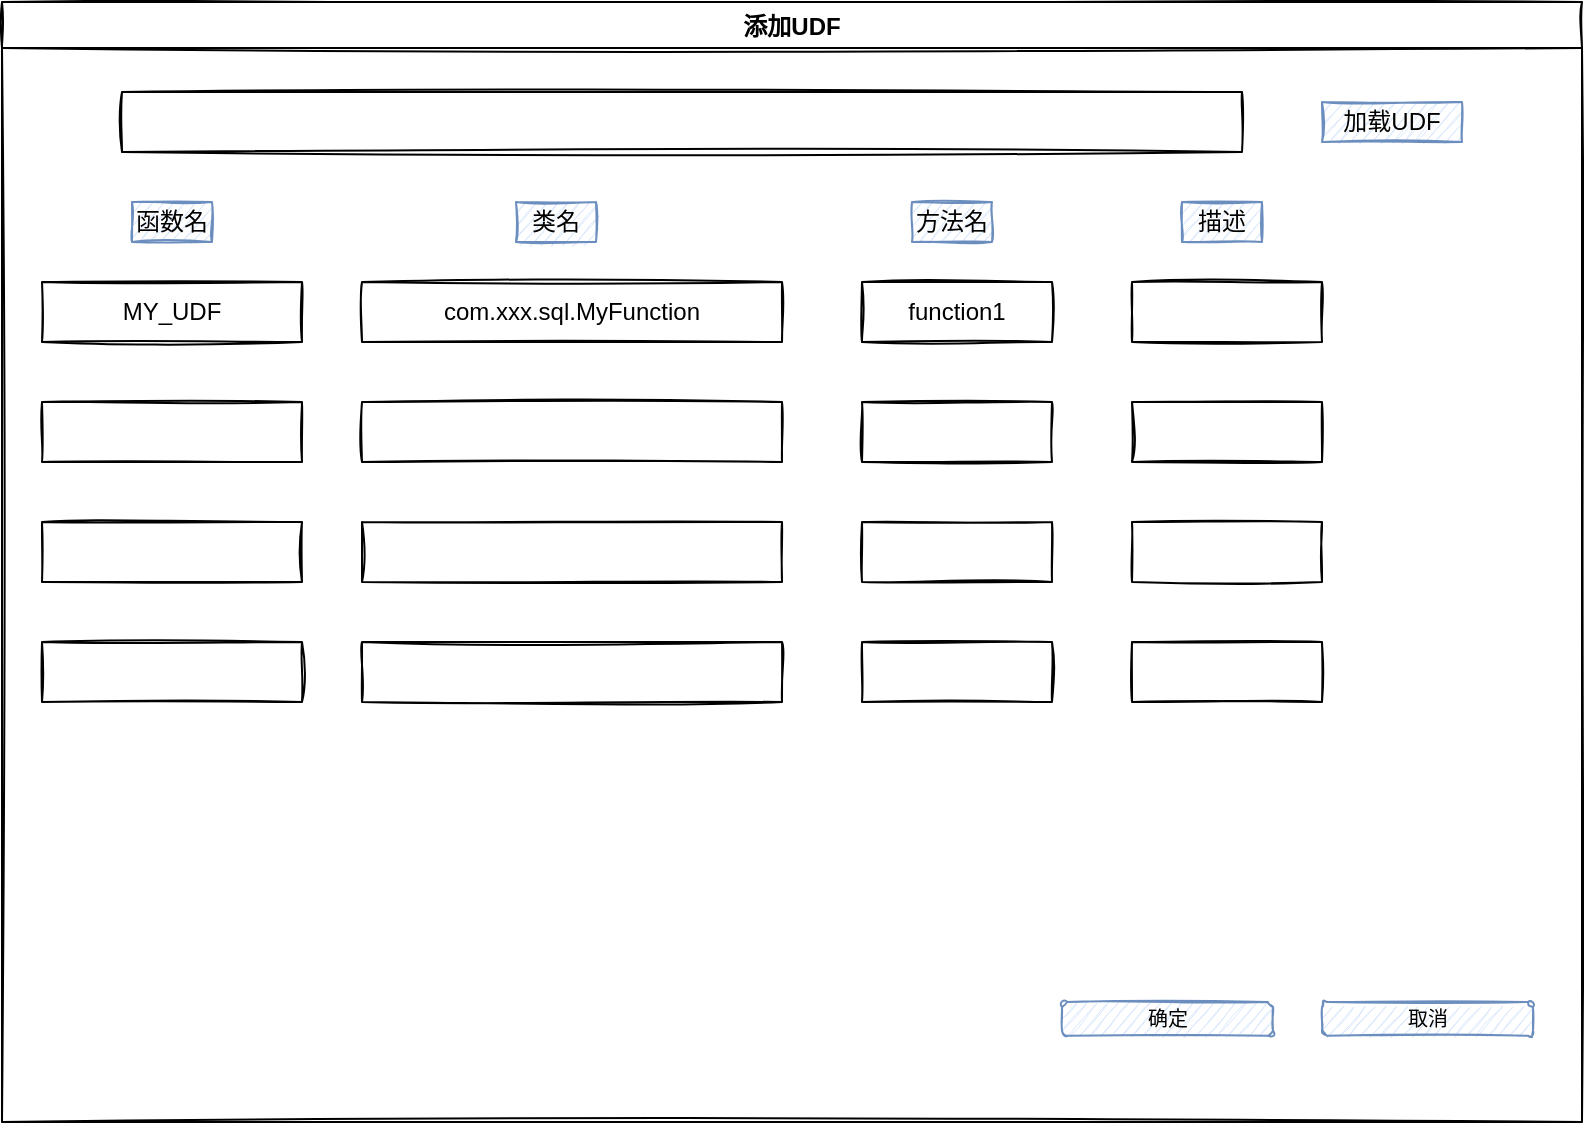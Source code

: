 <mxfile version="15.8.6" type="github" pages="2">
  <diagram id="4iuk9C3c1TCA9W_Shy5l" name="第 1 页">
    <mxGraphModel dx="2249" dy="762" grid="1" gridSize="10" guides="1" tooltips="1" connect="1" arrows="1" fold="1" page="1" pageScale="1" pageWidth="827" pageHeight="1169" math="0" shadow="0">
      <root>
        <mxCell id="0" />
        <mxCell id="1" parent="0" />
        <mxCell id="2UPqbbec-4hA788skLOh-12" value="添加UDF" style="swimlane;sketch=1;" parent="1" vertex="1">
          <mxGeometry x="-510" y="80" width="790" height="560" as="geometry" />
        </mxCell>
        <mxCell id="2UPqbbec-4hA788skLOh-27" value="com.xxx.sql.MyFunction" style="rounded=0;whiteSpace=wrap;html=1;sketch=1;" parent="2UPqbbec-4hA788skLOh-12" vertex="1">
          <mxGeometry x="180" y="140" width="210" height="30" as="geometry" />
        </mxCell>
        <mxCell id="2UPqbbec-4hA788skLOh-28" value="函数名" style="text;html=1;strokeColor=#6c8ebf;fillColor=#dae8fc;align=center;verticalAlign=middle;whiteSpace=wrap;rounded=0;sketch=1;" parent="2UPqbbec-4hA788skLOh-12" vertex="1">
          <mxGeometry x="65" y="100" width="40" height="20" as="geometry" />
        </mxCell>
        <mxCell id="2UPqbbec-4hA788skLOh-29" value="类名" style="text;html=1;strokeColor=#6c8ebf;fillColor=#dae8fc;align=center;verticalAlign=middle;whiteSpace=wrap;rounded=0;sketch=1;" parent="2UPqbbec-4hA788skLOh-12" vertex="1">
          <mxGeometry x="257" y="100" width="40" height="20" as="geometry" />
        </mxCell>
        <mxCell id="2UPqbbec-4hA788skLOh-30" value="MY_UDF" style="rounded=0;whiteSpace=wrap;html=1;sketch=1;" parent="2UPqbbec-4hA788skLOh-12" vertex="1">
          <mxGeometry x="20" y="140" width="130" height="30" as="geometry" />
        </mxCell>
        <mxCell id="2UPqbbec-4hA788skLOh-32" value="描述" style="text;html=1;strokeColor=#6c8ebf;fillColor=#dae8fc;align=center;verticalAlign=middle;whiteSpace=wrap;rounded=0;sketch=1;" parent="2UPqbbec-4hA788skLOh-12" vertex="1">
          <mxGeometry x="590" y="100" width="40" height="20" as="geometry" />
        </mxCell>
        <mxCell id="2UPqbbec-4hA788skLOh-41" value="加载UDF" style="text;html=1;strokeColor=#6c8ebf;fillColor=#dae8fc;align=center;verticalAlign=middle;whiteSpace=wrap;rounded=0;sketch=1;" parent="2UPqbbec-4hA788skLOh-12" vertex="1">
          <mxGeometry x="660" y="50" width="70" height="20" as="geometry" />
        </mxCell>
        <mxCell id="2UPqbbec-4hA788skLOh-40" value="" style="rounded=0;whiteSpace=wrap;html=1;sketch=1;" parent="2UPqbbec-4hA788skLOh-12" vertex="1">
          <mxGeometry x="60" y="45" width="560" height="30" as="geometry" />
        </mxCell>
        <mxCell id="2UPqbbec-4hA788skLOh-43" value="" style="rounded=0;whiteSpace=wrap;html=1;sketch=1;" parent="2UPqbbec-4hA788skLOh-12" vertex="1">
          <mxGeometry x="180" y="200" width="210" height="30" as="geometry" />
        </mxCell>
        <mxCell id="2UPqbbec-4hA788skLOh-44" value="" style="rounded=0;whiteSpace=wrap;html=1;sketch=1;" parent="2UPqbbec-4hA788skLOh-12" vertex="1">
          <mxGeometry x="20" y="200" width="130" height="30" as="geometry" />
        </mxCell>
        <mxCell id="2UPqbbec-4hA788skLOh-57" value="" style="shape=image;html=1;verticalAlign=top;verticalLabelPosition=bottom;labelBackgroundColor=#ffffff;imageAspect=0;aspect=fixed;image=https://cdn3.iconfinder.com/data/icons/flat-actions-icons-9/792/Tick_Mark_Dark-128.png;sketch=1;" parent="2UPqbbec-4hA788skLOh-12" vertex="1">
          <mxGeometry x="720" y="136" width="38" height="38" as="geometry" />
        </mxCell>
        <mxCell id="2UPqbbec-4hA788skLOh-58" value="" style="shape=image;html=1;verticalAlign=top;verticalLabelPosition=bottom;labelBackgroundColor=#ffffff;imageAspect=0;aspect=fixed;image=https://cdn3.iconfinder.com/data/icons/flat-actions-icons-9/792/Tick_Mark_Dark-128.png;sketch=1;" parent="2UPqbbec-4hA788skLOh-12" vertex="1">
          <mxGeometry x="720" y="200" width="38" height="38" as="geometry" />
        </mxCell>
        <mxCell id="2UPqbbec-4hA788skLOh-59" value="" style="shape=image;html=1;verticalAlign=top;verticalLabelPosition=bottom;labelBackgroundColor=#ffffff;imageAspect=0;aspect=fixed;image=https://cdn3.iconfinder.com/data/icons/flat-actions-icons-9/792/Tick_Mark_Dark-128.png;sketch=1;" parent="2UPqbbec-4hA788skLOh-12" vertex="1">
          <mxGeometry x="720" y="261" width="38" height="38" as="geometry" />
        </mxCell>
        <mxCell id="2UPqbbec-4hA788skLOh-61" value="" style="shape=image;html=1;verticalAlign=top;verticalLabelPosition=bottom;labelBackgroundColor=#ffffff;imageAspect=0;aspect=fixed;image=https://cdn4.iconfinder.com/data/icons/icocentre-free-icons/114/f-cross_256-128.png;sketch=1;" parent="2UPqbbec-4hA788skLOh-12" vertex="1">
          <mxGeometry x="725" y="328.5" width="28" height="28" as="geometry" />
        </mxCell>
        <mxCell id="2UPqbbec-4hA788skLOh-64" value="确定" style="rounded=1;html=1;shadow=0;dashed=0;whiteSpace=wrap;fontSize=10;fillColor=#dae8fc;align=center;strokeColor=#6c8ebf;sketch=1;" parent="2UPqbbec-4hA788skLOh-12" vertex="1">
          <mxGeometry x="530" y="500" width="105.5" height="16.88" as="geometry" />
        </mxCell>
        <mxCell id="2UPqbbec-4hA788skLOh-68" value="" style="shape=image;html=1;verticalAlign=top;verticalLabelPosition=bottom;labelBackgroundColor=#ffffff;imageAspect=0;aspect=fixed;image=https://cdn4.iconfinder.com/data/icons/ionicons/512/icon-ios7-minus-outline-128.png;sketch=1;" parent="2UPqbbec-4hA788skLOh-12" vertex="1">
          <mxGeometry x="691" y="140" width="29" height="29" as="geometry" />
        </mxCell>
        <mxCell id="2UPqbbec-4hA788skLOh-69" value="" style="shape=image;html=1;verticalAlign=top;verticalLabelPosition=bottom;labelBackgroundColor=#ffffff;imageAspect=0;aspect=fixed;image=https://cdn4.iconfinder.com/data/icons/ionicons/512/icon-ios7-minus-outline-128.png;sketch=1;" parent="2UPqbbec-4hA788skLOh-12" vertex="1">
          <mxGeometry x="691" y="204.5" width="29" height="29" as="geometry" />
        </mxCell>
        <mxCell id="2UPqbbec-4hA788skLOh-70" value="" style="shape=image;html=1;verticalAlign=top;verticalLabelPosition=bottom;labelBackgroundColor=#ffffff;imageAspect=0;aspect=fixed;image=https://cdn4.iconfinder.com/data/icons/ionicons/512/icon-ios7-minus-outline-128.png;sketch=1;" parent="2UPqbbec-4hA788skLOh-12" vertex="1">
          <mxGeometry x="691" y="265.5" width="29" height="29" as="geometry" />
        </mxCell>
        <mxCell id="2UPqbbec-4hA788skLOh-71" value="" style="shape=image;html=1;verticalAlign=top;verticalLabelPosition=bottom;labelBackgroundColor=#ffffff;imageAspect=0;aspect=fixed;image=https://cdn4.iconfinder.com/data/icons/ionicons/512/icon-ios7-minus-outline-128.png;sketch=1;" parent="2UPqbbec-4hA788skLOh-12" vertex="1">
          <mxGeometry x="690" y="328.5" width="29" height="29" as="geometry" />
        </mxCell>
        <mxCell id="eT6F7r95OTAMLALFbOT9-1" value="" style="rounded=0;whiteSpace=wrap;html=1;sketch=1;" parent="2UPqbbec-4hA788skLOh-12" vertex="1">
          <mxGeometry x="565" y="140" width="95" height="30" as="geometry" />
        </mxCell>
        <mxCell id="eT6F7r95OTAMLALFbOT9-3" value="" style="rounded=0;whiteSpace=wrap;html=1;sketch=1;" parent="2UPqbbec-4hA788skLOh-12" vertex="1">
          <mxGeometry x="565" y="200" width="95" height="30" as="geometry" />
        </mxCell>
        <mxCell id="eT6F7r95OTAMLALFbOT9-5" value="" style="rounded=0;whiteSpace=wrap;html=1;sketch=1;" parent="2UPqbbec-4hA788skLOh-12" vertex="1">
          <mxGeometry x="565" y="320" width="95" height="30" as="geometry" />
        </mxCell>
        <mxCell id="eT6F7r95OTAMLALFbOT9-4" value="" style="rounded=0;whiteSpace=wrap;html=1;sketch=1;" parent="2UPqbbec-4hA788skLOh-12" vertex="1">
          <mxGeometry x="565" y="260" width="95" height="30" as="geometry" />
        </mxCell>
        <mxCell id="NZh_w0DTGFoxd7zRySIz-1" value="方法名" style="text;html=1;strokeColor=#6c8ebf;fillColor=#dae8fc;align=center;verticalAlign=middle;whiteSpace=wrap;rounded=0;sketch=1;" vertex="1" parent="2UPqbbec-4hA788skLOh-12">
          <mxGeometry x="455" y="100" width="40" height="20" as="geometry" />
        </mxCell>
        <mxCell id="NZh_w0DTGFoxd7zRySIz-2" value="function1" style="rounded=0;whiteSpace=wrap;html=1;sketch=1;" vertex="1" parent="2UPqbbec-4hA788skLOh-12">
          <mxGeometry x="430" y="140" width="95" height="30" as="geometry" />
        </mxCell>
        <mxCell id="NZh_w0DTGFoxd7zRySIz-3" value="" style="rounded=0;whiteSpace=wrap;html=1;sketch=1;" vertex="1" parent="2UPqbbec-4hA788skLOh-12">
          <mxGeometry x="430" y="200" width="95" height="30" as="geometry" />
        </mxCell>
        <mxCell id="NZh_w0DTGFoxd7zRySIz-4" value="" style="rounded=0;whiteSpace=wrap;html=1;sketch=1;" vertex="1" parent="2UPqbbec-4hA788skLOh-12">
          <mxGeometry x="430" y="320" width="95" height="30" as="geometry" />
        </mxCell>
        <mxCell id="NZh_w0DTGFoxd7zRySIz-5" value="" style="rounded=0;whiteSpace=wrap;html=1;sketch=1;" vertex="1" parent="2UPqbbec-4hA788skLOh-12">
          <mxGeometry x="430" y="260" width="95" height="30" as="geometry" />
        </mxCell>
        <mxCell id="2UPqbbec-4hA788skLOh-46" value="" style="rounded=0;whiteSpace=wrap;html=1;sketch=1;" parent="1" vertex="1">
          <mxGeometry x="-330" y="340" width="210" height="30" as="geometry" />
        </mxCell>
        <mxCell id="2UPqbbec-4hA788skLOh-47" value="" style="rounded=0;whiteSpace=wrap;html=1;sketch=1;" parent="1" vertex="1">
          <mxGeometry x="-490" y="340" width="130" height="30" as="geometry" />
        </mxCell>
        <mxCell id="2UPqbbec-4hA788skLOh-49" value="" style="rounded=0;whiteSpace=wrap;html=1;sketch=1;" parent="1" vertex="1">
          <mxGeometry x="-330" y="400" width="210" height="30" as="geometry" />
        </mxCell>
        <mxCell id="2UPqbbec-4hA788skLOh-50" value="" style="rounded=0;whiteSpace=wrap;html=1;sketch=1;" parent="1" vertex="1">
          <mxGeometry x="-490" y="400" width="130" height="30" as="geometry" />
        </mxCell>
        <mxCell id="2UPqbbec-4hA788skLOh-66" value="取消" style="rounded=1;html=1;shadow=0;dashed=0;whiteSpace=wrap;fontSize=10;fillColor=#dae8fc;align=center;strokeColor=#6c8ebf;sketch=1;" parent="1" vertex="1">
          <mxGeometry x="150" y="580" width="105.5" height="16.88" as="geometry" />
        </mxCell>
      </root>
    </mxGraphModel>
  </diagram>
  <diagram id="IbhHh8VE6QM9-RpfRE3v" name="第 2 页">
    <mxGraphModel dx="1422" dy="762" grid="1" gridSize="10" guides="1" tooltips="1" connect="1" arrows="1" fold="1" page="1" pageScale="1" pageWidth="827" pageHeight="1169" math="0" shadow="0">
      <root>
        <mxCell id="IIgY_rsshR4AEc-FguAB-0" />
        <mxCell id="IIgY_rsshR4AEc-FguAB-1" parent="IIgY_rsshR4AEc-FguAB-0" />
        <mxCell id="_fa85mMK6ymNcFbLeZfS-16" value="华为云" style="swimlane;labelBackgroundColor=none;comic=0;sketch=1;fontSize=15;fontColor=#000000;fillColor=none;" parent="IIgY_rsshR4AEc-FguAB-1" vertex="1">
          <mxGeometry x="50" y="50" width="880" height="710" as="geometry" />
        </mxCell>
        <mxCell id="_fa85mMK6ymNcFbLeZfS-17" value="可信智能计算服务" style="swimlane;fontStyle=0;childLayout=stackLayout;horizontal=1;startSize=26;fillColor=none;horizontalStack=0;resizeParent=1;resizeParentMax=0;resizeLast=0;collapsible=1;marginBottom=0;labelBackgroundColor=none;comic=0;sketch=1;fontSize=15;fontColor=#000000;" parent="_fa85mMK6ymNcFbLeZfS-16" vertex="1">
          <mxGeometry x="10" y="30" width="140" height="182" as="geometry" />
        </mxCell>
        <mxCell id="_fa85mMK6ymNcFbLeZfS-18" value="总览" style="text;strokeColor=none;fillColor=none;align=left;verticalAlign=top;spacingLeft=4;spacingRight=4;overflow=hidden;rotatable=0;points=[[0,0.5],[1,0.5]];portConstraint=eastwest;labelBackgroundColor=none;comic=0;sketch=1;fontSize=15;fontColor=#000000;" parent="_fa85mMK6ymNcFbLeZfS-17" vertex="1">
          <mxGeometry y="26" width="140" height="26" as="geometry" />
        </mxCell>
        <mxCell id="_fa85mMK6ymNcFbLeZfS-19" value="联盟管理" style="text;strokeColor=none;fillColor=none;align=left;verticalAlign=top;spacingLeft=4;spacingRight=4;overflow=hidden;rotatable=0;points=[[0,0.5],[1,0.5]];portConstraint=eastwest;labelBackgroundColor=#E6E6E6;comic=0;sketch=1;fontSize=15;fontColor=#0000FF;fontStyle=1" parent="_fa85mMK6ymNcFbLeZfS-17" vertex="1">
          <mxGeometry y="52" width="140" height="26" as="geometry" />
        </mxCell>
        <mxCell id="_fa85mMK6ymNcFbLeZfS-20" value="联盟作业" style="text;strokeColor=none;fillColor=none;align=left;verticalAlign=top;spacingLeft=4;spacingRight=4;overflow=hidden;rotatable=0;points=[[0,0.5],[1,0.5]];portConstraint=eastwest;labelBackgroundColor=none;comic=0;sketch=1;fontSize=15;fontColor=#000000;" parent="_fa85mMK6ymNcFbLeZfS-17" vertex="1">
          <mxGeometry y="78" width="140" height="26" as="geometry" />
        </mxCell>
        <mxCell id="_fa85mMK6ymNcFbLeZfS-21" value="通知管理" style="text;strokeColor=none;fillColor=none;align=left;verticalAlign=top;spacingLeft=4;spacingRight=4;overflow=hidden;rotatable=0;points=[[0,0.5],[1,0.5]];portConstraint=eastwest;labelBackgroundColor=none;comic=0;sketch=1;fontSize=15;fontColor=#000000;" parent="_fa85mMK6ymNcFbLeZfS-17" vertex="1">
          <mxGeometry y="104" width="140" height="26" as="geometry" />
        </mxCell>
        <mxCell id="_fa85mMK6ymNcFbLeZfS-22" value="计算节点管理" style="text;strokeColor=none;fillColor=none;align=left;verticalAlign=top;spacingLeft=4;spacingRight=4;overflow=hidden;rotatable=0;points=[[0,0.5],[1,0.5]];portConstraint=eastwest;labelBackgroundColor=none;comic=0;sketch=1;fontSize=15;fontColor=#000000;" parent="_fa85mMK6ymNcFbLeZfS-17" vertex="1">
          <mxGeometry y="130" width="140" height="26" as="geometry" />
        </mxCell>
        <mxCell id="_fa85mMK6ymNcFbLeZfS-23" value="审计日志" style="text;strokeColor=none;fillColor=none;align=left;verticalAlign=top;spacingLeft=4;spacingRight=4;overflow=hidden;rotatable=0;points=[[0,0.5],[1,0.5]];portConstraint=eastwest;labelBackgroundColor=none;comic=0;sketch=1;fontSize=15;fontColor=#000000;" parent="_fa85mMK6ymNcFbLeZfS-17" vertex="1">
          <mxGeometry y="156" width="140" height="26" as="geometry" />
        </mxCell>
        <UserObject label="&lt;font color=&quot;#000000&quot;&gt;联盟详情&lt;/font&gt;" treeRoot="1" id="_fa85mMK6ymNcFbLeZfS-25">
          <mxCell style="whiteSpace=wrap;html=1;align=center;treeFolding=1;treeMoving=1;newEdgeStyle={&quot;edgeStyle&quot;:&quot;elbowEdgeStyle&quot;,&quot;startArrow&quot;:&quot;none&quot;,&quot;endArrow&quot;:&quot;none&quot;};labelBackgroundColor=#E6E6E6;comic=0;sketch=1;fontSize=15;fontColor=#0000FF;fillColor=none;" parent="_fa85mMK6ymNcFbLeZfS-16" vertex="1">
            <mxGeometry x="160" y="39" width="710" height="171" as="geometry" />
          </mxCell>
        </UserObject>
        <mxCell id="_fa85mMK6ymNcFbLeZfS-38" value="" style="strokeWidth=1;shadow=0;dashed=0;align=center;html=1;shape=mxgraph.mockup.containers.marginRect2;rectMarginTop=32;strokeColor=#666666;gradientColor=none;labelBackgroundColor=#E6E6E6;comic=0;sketch=1;fontSize=15;fontColor=#0000FF;" parent="_fa85mMK6ymNcFbLeZfS-16" vertex="1">
          <mxGeometry x="160" y="212" width="720" height="488" as="geometry" />
        </mxCell>
        <mxCell id="_fa85mMK6ymNcFbLeZfS-39" value="联盟预览" style="strokeColor=inherit;fillColor=inherit;gradientColor=inherit;strokeWidth=1;shadow=0;dashed=0;align=center;html=1;shape=mxgraph.mockup.containers.rrect;rSize=0;fontSize=17;fontColor=#666666;gradientColor=none;labelBackgroundColor=#E6E6E6;comic=0;sketch=1;" parent="_fa85mMK6ymNcFbLeZfS-38" vertex="1">
          <mxGeometry width="60" height="25" relative="1" as="geometry">
            <mxPoint x="10" as="offset" />
          </mxGeometry>
        </mxCell>
        <mxCell id="_fa85mMK6ymNcFbLeZfS-40" value="&lt;font color=&quot;#0000ff&quot;&gt;自定义函数&lt;/font&gt;" style="strokeWidth=1;shadow=0;dashed=0;align=center;html=1;shape=mxgraph.mockup.containers.rrect;rSize=0;fontSize=17;fontColor=#ffffff;strokeColor=#008cff;fillColor=#008cff;labelBackgroundColor=#E6E6E6;comic=0;sketch=1;" parent="_fa85mMK6ymNcFbLeZfS-38" vertex="1">
          <mxGeometry width="60" height="25" relative="1" as="geometry">
            <mxPoint x="320" as="offset" />
          </mxGeometry>
        </mxCell>
        <mxCell id="_fa85mMK6ymNcFbLeZfS-41" value="合作方管理" style="strokeColor=inherit;fillColor=inherit;gradientColor=inherit;strokeWidth=1;shadow=0;dashed=0;align=center;html=1;shape=mxgraph.mockup.containers.rrect;rSize=0;fontSize=17;fontColor=#666666;gradientColor=none;labelBackgroundColor=#E6E6E6;comic=0;sketch=1;" parent="_fa85mMK6ymNcFbLeZfS-38" vertex="1">
          <mxGeometry width="60" height="25" relative="1" as="geometry">
            <mxPoint x="104" as="offset" />
          </mxGeometry>
        </mxCell>
        <mxCell id="_fa85mMK6ymNcFbLeZfS-42" value="" style="strokeWidth=1;shadow=0;dashed=0;align=center;html=1;shape=mxgraph.mockup.containers.topButton;rSize=5;strokeColor=#008cff;fillColor=#008cff;gradientColor=none;resizeWidth=1;movable=0;deletable=1;labelBackgroundColor=#E6E6E6;comic=0;sketch=1;fontSize=15;fontColor=#0000FF;" parent="_fa85mMK6ymNcFbLeZfS-38" vertex="1">
          <mxGeometry width="710" height="7" relative="1" as="geometry">
            <mxPoint y="25" as="offset" />
          </mxGeometry>
        </mxCell>
        <mxCell id="_fa85mMK6ymNcFbLeZfS-43" value="合作方数据" style="strokeColor=inherit;fillColor=inherit;gradientColor=inherit;strokeWidth=1;shadow=0;dashed=0;align=center;html=1;shape=mxgraph.mockup.containers.rrect;rSize=0;fontSize=17;fontColor=#666666;gradientColor=none;labelBackgroundColor=#E6E6E6;comic=0;sketch=1;" parent="_fa85mMK6ymNcFbLeZfS-38" vertex="1">
          <mxGeometry width="60" height="25" relative="1" as="geometry">
            <mxPoint x="210" as="offset" />
          </mxGeometry>
        </mxCell>
        <mxCell id="_fa85mMK6ymNcFbLeZfS-44" value="可信计算环境" style="strokeColor=inherit;fillColor=inherit;gradientColor=inherit;strokeWidth=1;shadow=0;dashed=0;align=center;html=1;shape=mxgraph.mockup.containers.rrect;rSize=0;fontSize=17;fontColor=#666666;gradientColor=none;labelBackgroundColor=#E6E6E6;comic=0;sketch=1;" parent="_fa85mMK6ymNcFbLeZfS-38" vertex="1">
          <mxGeometry x="430" width="60" height="25.417" as="geometry" />
        </mxCell>
        <mxCell id="oAJzMptCtqDwiKWxb2wn-0" value="函数名" style="strokeWidth=1;shadow=0;dashed=0;align=center;html=1;shape=mxgraph.mockup.forms.uRect;fontSize=17;fontColor=#666666;align=left;spacingLeft=5;strokeColor=#666666;labelBackgroundColor=#E6E6E6;comic=0;sketch=1;fillColor=none;" parent="_fa85mMK6ymNcFbLeZfS-38" vertex="1">
          <mxGeometry x="40" y="96" width="70" height="30" as="geometry" />
        </mxCell>
        <mxCell id="oAJzMptCtqDwiKWxb2wn-2" value="包名" style="strokeWidth=1;shadow=0;dashed=0;align=center;html=1;shape=mxgraph.mockup.forms.uRect;fontSize=17;fontColor=#666666;align=left;spacingLeft=5;strokeColor=#666666;labelBackgroundColor=#E6E6E6;comic=0;sketch=1;fillColor=none;" parent="_fa85mMK6ymNcFbLeZfS-38" vertex="1">
          <mxGeometry x="150" y="96" width="50" height="30" as="geometry" />
        </mxCell>
        <mxCell id="oAJzMptCtqDwiKWxb2wn-6" value="合作方" style="strokeWidth=1;shadow=0;dashed=0;align=center;html=1;shape=mxgraph.mockup.forms.uRect;fontSize=17;fontColor=#666666;align=left;spacingLeft=5;strokeColor=#666666;labelBackgroundColor=#E6E6E6;comic=0;sketch=1;fillColor=none;" parent="_fa85mMK6ymNcFbLeZfS-38" vertex="1">
          <mxGeometry x="390" y="96" width="70" height="30" as="geometry" />
        </mxCell>
        <mxCell id="oAJzMptCtqDwiKWxb2wn-5" value="方法名" style="strokeWidth=1;shadow=0;dashed=0;align=center;html=1;shape=mxgraph.mockup.forms.uRect;fontSize=17;fontColor=#666666;align=left;spacingLeft=5;strokeColor=#666666;labelBackgroundColor=#E6E6E6;comic=0;sketch=1;fillColor=none;" parent="_fa85mMK6ymNcFbLeZfS-38" vertex="1">
          <mxGeometry x="310" y="96" width="70" height="30" as="geometry" />
        </mxCell>
        <mxCell id="oAJzMptCtqDwiKWxb2wn-4" value="添加时间" style="strokeWidth=1;shadow=0;dashed=0;align=center;html=1;shape=mxgraph.mockup.forms.uRect;fontSize=17;fontColor=#666666;align=left;spacingLeft=5;strokeColor=#666666;labelBackgroundColor=#E6E6E6;comic=0;sketch=1;fillColor=none;" parent="_fa85mMK6ymNcFbLeZfS-38" vertex="1">
          <mxGeometry x="470" y="96" width="80" height="30" as="geometry" />
        </mxCell>
        <mxCell id="oAJzMptCtqDwiKWxb2wn-3" value="类名" style="strokeWidth=1;shadow=0;dashed=0;align=center;html=1;shape=mxgraph.mockup.forms.uRect;fontSize=17;fontColor=#666666;align=left;spacingLeft=5;strokeColor=#666666;labelBackgroundColor=#E6E6E6;comic=0;sketch=1;fillColor=none;" parent="_fa85mMK6ymNcFbLeZfS-38" vertex="1">
          <mxGeometry x="240" y="96" width="46" height="30" as="geometry" />
        </mxCell>
        <mxCell id="oAJzMptCtqDwiKWxb2wn-7" value="描述" style="strokeWidth=1;shadow=0;dashed=0;align=center;html=1;shape=mxgraph.mockup.forms.uRect;fontSize=17;fontColor=#666666;align=left;spacingLeft=5;strokeColor=#666666;labelBackgroundColor=#E6E6E6;comic=0;sketch=1;fillColor=none;" parent="_fa85mMK6ymNcFbLeZfS-38" vertex="1">
          <mxGeometry x="565" y="96" width="50" height="30" as="geometry" />
        </mxCell>
        <mxCell id="oAJzMptCtqDwiKWxb2wn-8" value="操作" style="strokeWidth=1;shadow=0;dashed=0;align=center;html=1;shape=mxgraph.mockup.forms.uRect;fontSize=17;fontColor=#666666;align=left;spacingLeft=5;strokeColor=#666666;labelBackgroundColor=#E6E6E6;comic=0;sketch=1;fillColor=none;" parent="_fa85mMK6ymNcFbLeZfS-38" vertex="1">
          <mxGeometry x="625" y="96" width="50" height="30" as="geometry" />
        </mxCell>
        <mxCell id="oAJzMptCtqDwiKWxb2wn-122" value="" style="group" parent="_fa85mMK6ymNcFbLeZfS-38" vertex="1" connectable="0">
          <mxGeometry x="40" y="148" width="640" height="31" as="geometry" />
        </mxCell>
        <mxCell id="oAJzMptCtqDwiKWxb2wn-123" value="FUNC1" style="text;html=1;strokeColor=none;fillColor=none;align=center;verticalAlign=middle;whiteSpace=wrap;rounded=0;labelBackgroundColor=#E6E6E6;comic=0;sketch=1;fontSize=15;fontColor=#000000;" parent="oAJzMptCtqDwiKWxb2wn-122" vertex="1">
          <mxGeometry width="60" height="30" as="geometry" />
        </mxCell>
        <mxCell id="oAJzMptCtqDwiKWxb2wn-124" value="com.huawei.udf" style="text;html=1;strokeColor=none;fillColor=none;align=center;verticalAlign=middle;whiteSpace=wrap;rounded=0;labelBackgroundColor=#E6E6E6;comic=0;sketch=1;fontSize=15;fontColor=#000000;" parent="oAJzMptCtqDwiKWxb2wn-122" vertex="1">
          <mxGeometry x="100" width="60" height="30" as="geometry" />
        </mxCell>
        <mxCell id="oAJzMptCtqDwiKWxb2wn-125" value="UDFTest" style="text;html=1;strokeColor=none;fillColor=none;align=center;verticalAlign=middle;whiteSpace=wrap;rounded=0;labelBackgroundColor=#E6E6E6;comic=0;sketch=1;fontSize=15;fontColor=#000000;" parent="oAJzMptCtqDwiKWxb2wn-122" vertex="1">
          <mxGeometry x="193" width="60" height="30" as="geometry" />
        </mxCell>
        <mxCell id="oAJzMptCtqDwiKWxb2wn-126" value="evaluate" style="text;html=1;strokeColor=none;fillColor=none;align=center;verticalAlign=middle;whiteSpace=wrap;rounded=0;labelBackgroundColor=#E6E6E6;comic=0;sketch=1;fontSize=15;fontColor=#000000;" parent="oAJzMptCtqDwiKWxb2wn-122" vertex="1">
          <mxGeometry x="275" width="60" height="30" as="geometry" />
        </mxCell>
        <mxCell id="oAJzMptCtqDwiKWxb2wn-127" value="ei_tics" style="text;html=1;strokeColor=none;fillColor=none;align=center;verticalAlign=middle;whiteSpace=wrap;rounded=0;labelBackgroundColor=#E6E6E6;comic=0;sketch=1;fontSize=15;fontColor=#000000;" parent="oAJzMptCtqDwiKWxb2wn-122" vertex="1">
          <mxGeometry x="355" width="60" height="30" as="geometry" />
        </mxCell>
        <mxCell id="oAJzMptCtqDwiKWxb2wn-128" value="2021.11.27" style="text;html=1;strokeColor=none;fillColor=none;align=center;verticalAlign=middle;whiteSpace=wrap;rounded=0;labelBackgroundColor=#E6E6E6;comic=0;sketch=1;fontSize=15;fontColor=#000000;" parent="oAJzMptCtqDwiKWxb2wn-122" vertex="1">
          <mxGeometry x="440" width="60" height="30" as="geometry" />
        </mxCell>
        <mxCell id="oAJzMptCtqDwiKWxb2wn-129" value="" style="shape=image;html=1;verticalAlign=top;verticalLabelPosition=bottom;labelBackgroundColor=#ffffff;imageAspect=0;aspect=fixed;image=https://cdn4.iconfinder.com/data/icons/icocentre-free-icons/114/f-cross_256-128.png;sketch=1;comic=0;fontSize=15;fontColor=#000000;fillColor=none;" parent="oAJzMptCtqDwiKWxb2wn-122" vertex="1">
          <mxGeometry x="610" y="9" width="14" height="14" as="geometry" />
        </mxCell>
        <mxCell id="oAJzMptCtqDwiKWxb2wn-130" value="&lt;span style=&quot;color: rgba(0 , 0 , 0 , 0) ; font-family: monospace ; font-size: 0px ; background-color: rgb(248 , 249 , 250)&quot;&gt;%3CmxGraphModel%3E%3Croot%3E%3CmxCell%20id%3D%220%22%2F%3E%3CmxCell%20id%3D%221%22%20parent%3D%220%22%2F%3E%3CmxCell%20id%3D%222%22%20value%3D%22ei_tics%22%20style%3D%22text%3Bhtml%3D1%3BstrokeColor%3Dnone%3BfillColor%3Dnone%3Balign%3Dcenter%3BverticalAlign%3Dmiddle%3BwhiteSpace%3Dwrap%3Brounded%3D0%3BlabelBackgroundColor%3D%23E6E6E6%3Bcomic%3D0%3Bsketch%3D1%3BfontSize%3D15%3BfontColor%3D%23000000%3B%22%20vertex%3D%221%22%20parent%3D%221%22%3E%3CmxGeometry%20x%3D%22605%22%20y%3D%22370%22%20width%3D%2260%22%20height%3D%2230%22%20as%3D%22geometry%22%2F%3E%3C%2FmxCell%3E%3C%2Froot%3E%3C%2FmxGraphModel%3E&lt;/span&gt;&lt;span style=&quot;color: rgba(0 , 0 , 0 , 0) ; font-family: monospace ; font-size: 0px ; background-color: rgb(248 , 249 , 250)&quot;&gt;%3CmxGraphModel%3E%3Croot%3E%3CmxCell%20id%3D%220%22%2F%3E%3CmxCell%20id%3D%221%22%20parent%3D%220%22%2F%3E%3CmxCell%20id%3D%222%22%20value%3D%22ei_tics%22%20style%3D%22text%3Bhtml%3D1%3BstrokeColor%3Dnone%3BfillColor%3Dnone%3Balign%3Dcenter%3BverticalAlign%3Dmiddle%3BwhiteSpace%3Dwrap%3Brounded%3D0%3BlabelBackgroundColor%3D%23E6E6E6%3Bcomic%3D0%3Bsketch%3D1%3BfontSize%3D15%3BfontColor%3D%23000000%3B%22%20vertex%3D%221%22%20parent%3D%221%22%3E%3CmxGeometry%20x%3D%22605%22%20y%3D%22370%22%20width%3D%2260%22%20height%3D%2230%22%20as%3D%22geometry%22%2F%3E%3C%2FmxCell%3E%3C%2Froot%3E%3C%2FmxGraphModel%3E&lt;/span&gt;" style="rounded=1;whiteSpace=wrap;html=1;labelBackgroundColor=#E6E6E6;comic=0;sketch=1;fontSize=15;fontColor=#000000;fillColor=none;" parent="oAJzMptCtqDwiKWxb2wn-122" vertex="1">
          <mxGeometry y="1" width="640" height="30" as="geometry" />
        </mxCell>
        <mxCell id="oAJzMptCtqDwiKWxb2wn-131" value="" style="dashed=0;aspect=fixed;verticalLabelPosition=bottom;verticalAlign=top;align=center;shape=mxgraph.gmdl.edit;strokeColor=none;fillColor=#737373;shadow=0;sketch=0;labelBackgroundColor=#E6E6E6;comic=0;fontSize=15;fontColor=#000000;" parent="oAJzMptCtqDwiKWxb2wn-122" vertex="1">
          <mxGeometry x="585" y="9" width="20" height="20" as="geometry" />
        </mxCell>
        <mxCell id="oAJzMptCtqDwiKWxb2wn-132" value="" style="group" parent="_fa85mMK6ymNcFbLeZfS-38" vertex="1" connectable="0">
          <mxGeometry x="40" y="188" width="640" height="31" as="geometry" />
        </mxCell>
        <mxCell id="oAJzMptCtqDwiKWxb2wn-133" value="FUNC1" style="text;html=1;strokeColor=none;fillColor=none;align=center;verticalAlign=middle;whiteSpace=wrap;rounded=0;labelBackgroundColor=#E6E6E6;comic=0;sketch=1;fontSize=15;fontColor=#000000;" parent="oAJzMptCtqDwiKWxb2wn-132" vertex="1">
          <mxGeometry width="60" height="30" as="geometry" />
        </mxCell>
        <mxCell id="oAJzMptCtqDwiKWxb2wn-134" value="com.huawei.udf" style="text;html=1;strokeColor=none;fillColor=none;align=center;verticalAlign=middle;whiteSpace=wrap;rounded=0;labelBackgroundColor=#E6E6E6;comic=0;sketch=1;fontSize=15;fontColor=#000000;" parent="oAJzMptCtqDwiKWxb2wn-132" vertex="1">
          <mxGeometry x="100" width="60" height="30" as="geometry" />
        </mxCell>
        <mxCell id="oAJzMptCtqDwiKWxb2wn-135" value="UDFTest" style="text;html=1;strokeColor=none;fillColor=none;align=center;verticalAlign=middle;whiteSpace=wrap;rounded=0;labelBackgroundColor=#E6E6E6;comic=0;sketch=1;fontSize=15;fontColor=#000000;" parent="oAJzMptCtqDwiKWxb2wn-132" vertex="1">
          <mxGeometry x="193" width="60" height="30" as="geometry" />
        </mxCell>
        <mxCell id="oAJzMptCtqDwiKWxb2wn-136" value="evaluate" style="text;html=1;strokeColor=none;fillColor=none;align=center;verticalAlign=middle;whiteSpace=wrap;rounded=0;labelBackgroundColor=#E6E6E6;comic=0;sketch=1;fontSize=15;fontColor=#000000;" parent="oAJzMptCtqDwiKWxb2wn-132" vertex="1">
          <mxGeometry x="275" width="60" height="30" as="geometry" />
        </mxCell>
        <mxCell id="oAJzMptCtqDwiKWxb2wn-137" value="ei_tics" style="text;html=1;strokeColor=none;fillColor=none;align=center;verticalAlign=middle;whiteSpace=wrap;rounded=0;labelBackgroundColor=#E6E6E6;comic=0;sketch=1;fontSize=15;fontColor=#000000;" parent="oAJzMptCtqDwiKWxb2wn-132" vertex="1">
          <mxGeometry x="355" width="60" height="30" as="geometry" />
        </mxCell>
        <mxCell id="oAJzMptCtqDwiKWxb2wn-138" value="2021.11.27" style="text;html=1;strokeColor=none;fillColor=none;align=center;verticalAlign=middle;whiteSpace=wrap;rounded=0;labelBackgroundColor=#E6E6E6;comic=0;sketch=1;fontSize=15;fontColor=#000000;" parent="oAJzMptCtqDwiKWxb2wn-132" vertex="1">
          <mxGeometry x="440" width="60" height="30" as="geometry" />
        </mxCell>
        <mxCell id="oAJzMptCtqDwiKWxb2wn-139" value="" style="shape=image;html=1;verticalAlign=top;verticalLabelPosition=bottom;labelBackgroundColor=#ffffff;imageAspect=0;aspect=fixed;image=https://cdn4.iconfinder.com/data/icons/icocentre-free-icons/114/f-cross_256-128.png;sketch=1;comic=0;fontSize=15;fontColor=#000000;fillColor=none;" parent="oAJzMptCtqDwiKWxb2wn-132" vertex="1">
          <mxGeometry x="610" y="9" width="14" height="14" as="geometry" />
        </mxCell>
        <mxCell id="oAJzMptCtqDwiKWxb2wn-140" value="&lt;span style=&quot;color: rgba(0 , 0 , 0 , 0) ; font-family: monospace ; font-size: 0px ; background-color: rgb(248 , 249 , 250)&quot;&gt;%3CmxGraphModel%3E%3Croot%3E%3CmxCell%20id%3D%220%22%2F%3E%3CmxCell%20id%3D%221%22%20parent%3D%220%22%2F%3E%3CmxCell%20id%3D%222%22%20value%3D%22ei_tics%22%20style%3D%22text%3Bhtml%3D1%3BstrokeColor%3Dnone%3BfillColor%3Dnone%3Balign%3Dcenter%3BverticalAlign%3Dmiddle%3BwhiteSpace%3Dwrap%3Brounded%3D0%3BlabelBackgroundColor%3D%23E6E6E6%3Bcomic%3D0%3Bsketch%3D1%3BfontSize%3D15%3BfontColor%3D%23000000%3B%22%20vertex%3D%221%22%20parent%3D%221%22%3E%3CmxGeometry%20x%3D%22605%22%20y%3D%22370%22%20width%3D%2260%22%20height%3D%2230%22%20as%3D%22geometry%22%2F%3E%3C%2FmxCell%3E%3C%2Froot%3E%3C%2FmxGraphModel%3E&lt;/span&gt;&lt;span style=&quot;color: rgba(0 , 0 , 0 , 0) ; font-family: monospace ; font-size: 0px ; background-color: rgb(248 , 249 , 250)&quot;&gt;%3CmxGraphModel%3E%3Croot%3E%3CmxCell%20id%3D%220%22%2F%3E%3CmxCell%20id%3D%221%22%20parent%3D%220%22%2F%3E%3CmxCell%20id%3D%222%22%20value%3D%22ei_tics%22%20style%3D%22text%3Bhtml%3D1%3BstrokeColor%3Dnone%3BfillColor%3Dnone%3Balign%3Dcenter%3BverticalAlign%3Dmiddle%3BwhiteSpace%3Dwrap%3Brounded%3D0%3BlabelBackgroundColor%3D%23E6E6E6%3Bcomic%3D0%3Bsketch%3D1%3BfontSize%3D15%3BfontColor%3D%23000000%3B%22%20vertex%3D%221%22%20parent%3D%221%22%3E%3CmxGeometry%20x%3D%22605%22%20y%3D%22370%22%20width%3D%2260%22%20height%3D%2230%22%20as%3D%22geometry%22%2F%3E%3C%2FmxCell%3E%3C%2Froot%3E%3C%2FmxGraphModel%3E&lt;/span&gt;" style="rounded=1;whiteSpace=wrap;html=1;labelBackgroundColor=#E6E6E6;comic=0;sketch=1;fontSize=15;fontColor=#000000;fillColor=none;" parent="oAJzMptCtqDwiKWxb2wn-132" vertex="1">
          <mxGeometry y="1" width="640" height="30" as="geometry" />
        </mxCell>
        <mxCell id="oAJzMptCtqDwiKWxb2wn-141" value="" style="dashed=0;aspect=fixed;verticalLabelPosition=bottom;verticalAlign=top;align=center;shape=mxgraph.gmdl.edit;strokeColor=none;fillColor=#737373;shadow=0;sketch=0;labelBackgroundColor=#E6E6E6;comic=0;fontSize=15;fontColor=#000000;" parent="oAJzMptCtqDwiKWxb2wn-132" vertex="1">
          <mxGeometry x="585" y="9" width="20" height="20" as="geometry" />
        </mxCell>
        <mxCell id="oAJzMptCtqDwiKWxb2wn-162" value="" style="group" parent="_fa85mMK6ymNcFbLeZfS-38" vertex="1" connectable="0">
          <mxGeometry x="40" y="228.5" width="640" height="31" as="geometry" />
        </mxCell>
        <mxCell id="oAJzMptCtqDwiKWxb2wn-163" value="FUNC1" style="text;html=1;strokeColor=none;fillColor=none;align=center;verticalAlign=middle;whiteSpace=wrap;rounded=0;labelBackgroundColor=#E6E6E6;comic=0;sketch=1;fontSize=15;fontColor=#000000;" parent="oAJzMptCtqDwiKWxb2wn-162" vertex="1">
          <mxGeometry width="60" height="30" as="geometry" />
        </mxCell>
        <mxCell id="oAJzMptCtqDwiKWxb2wn-164" value="com.huawei.udf" style="text;html=1;strokeColor=none;fillColor=none;align=center;verticalAlign=middle;whiteSpace=wrap;rounded=0;labelBackgroundColor=#E6E6E6;comic=0;sketch=1;fontSize=15;fontColor=#000000;" parent="oAJzMptCtqDwiKWxb2wn-162" vertex="1">
          <mxGeometry x="100" width="60" height="30" as="geometry" />
        </mxCell>
        <mxCell id="oAJzMptCtqDwiKWxb2wn-165" value="UDFTest" style="text;html=1;strokeColor=none;fillColor=none;align=center;verticalAlign=middle;whiteSpace=wrap;rounded=0;labelBackgroundColor=#E6E6E6;comic=0;sketch=1;fontSize=15;fontColor=#000000;" parent="oAJzMptCtqDwiKWxb2wn-162" vertex="1">
          <mxGeometry x="193" width="60" height="30" as="geometry" />
        </mxCell>
        <mxCell id="oAJzMptCtqDwiKWxb2wn-166" value="evaluate" style="text;html=1;strokeColor=none;fillColor=none;align=center;verticalAlign=middle;whiteSpace=wrap;rounded=0;labelBackgroundColor=#E6E6E6;comic=0;sketch=1;fontSize=15;fontColor=#000000;" parent="oAJzMptCtqDwiKWxb2wn-162" vertex="1">
          <mxGeometry x="275" width="60" height="30" as="geometry" />
        </mxCell>
        <mxCell id="oAJzMptCtqDwiKWxb2wn-167" value="ei_tics" style="text;html=1;strokeColor=none;fillColor=none;align=center;verticalAlign=middle;whiteSpace=wrap;rounded=0;labelBackgroundColor=#E6E6E6;comic=0;sketch=1;fontSize=15;fontColor=#000000;" parent="oAJzMptCtqDwiKWxb2wn-162" vertex="1">
          <mxGeometry x="355" width="60" height="30" as="geometry" />
        </mxCell>
        <mxCell id="oAJzMptCtqDwiKWxb2wn-168" value="2021.11.27" style="text;html=1;strokeColor=none;fillColor=none;align=center;verticalAlign=middle;whiteSpace=wrap;rounded=0;labelBackgroundColor=#E6E6E6;comic=0;sketch=1;fontSize=15;fontColor=#000000;" parent="oAJzMptCtqDwiKWxb2wn-162" vertex="1">
          <mxGeometry x="440" width="60" height="30" as="geometry" />
        </mxCell>
        <mxCell id="oAJzMptCtqDwiKWxb2wn-169" value="" style="shape=image;html=1;verticalAlign=top;verticalLabelPosition=bottom;labelBackgroundColor=#ffffff;imageAspect=0;aspect=fixed;image=https://cdn4.iconfinder.com/data/icons/icocentre-free-icons/114/f-cross_256-128.png;sketch=1;comic=0;fontSize=15;fontColor=#000000;fillColor=none;" parent="oAJzMptCtqDwiKWxb2wn-162" vertex="1">
          <mxGeometry x="610" y="9" width="14" height="14" as="geometry" />
        </mxCell>
        <mxCell id="oAJzMptCtqDwiKWxb2wn-170" value="&lt;span style=&quot;color: rgba(0 , 0 , 0 , 0) ; font-family: monospace ; font-size: 0px ; background-color: rgb(248 , 249 , 250)&quot;&gt;%3CmxGraphModel%3E%3Croot%3E%3CmxCell%20id%3D%220%22%2F%3E%3CmxCell%20id%3D%221%22%20parent%3D%220%22%2F%3E%3CmxCell%20id%3D%222%22%20value%3D%22ei_tics%22%20style%3D%22text%3Bhtml%3D1%3BstrokeColor%3Dnone%3BfillColor%3Dnone%3Balign%3Dcenter%3BverticalAlign%3Dmiddle%3BwhiteSpace%3Dwrap%3Brounded%3D0%3BlabelBackgroundColor%3D%23E6E6E6%3Bcomic%3D0%3Bsketch%3D1%3BfontSize%3D15%3BfontColor%3D%23000000%3B%22%20vertex%3D%221%22%20parent%3D%221%22%3E%3CmxGeometry%20x%3D%22605%22%20y%3D%22370%22%20width%3D%2260%22%20height%3D%2230%22%20as%3D%22geometry%22%2F%3E%3C%2FmxCell%3E%3C%2Froot%3E%3C%2FmxGraphModel%3E&lt;/span&gt;&lt;span style=&quot;color: rgba(0 , 0 , 0 , 0) ; font-family: monospace ; font-size: 0px ; background-color: rgb(248 , 249 , 250)&quot;&gt;%3CmxGraphModel%3E%3Croot%3E%3CmxCell%20id%3D%220%22%2F%3E%3CmxCell%20id%3D%221%22%20parent%3D%220%22%2F%3E%3CmxCell%20id%3D%222%22%20value%3D%22ei_tics%22%20style%3D%22text%3Bhtml%3D1%3BstrokeColor%3Dnone%3BfillColor%3Dnone%3Balign%3Dcenter%3BverticalAlign%3Dmiddle%3BwhiteSpace%3Dwrap%3Brounded%3D0%3BlabelBackgroundColor%3D%23E6E6E6%3Bcomic%3D0%3Bsketch%3D1%3BfontSize%3D15%3BfontColor%3D%23000000%3B%22%20vertex%3D%221%22%20parent%3D%221%22%3E%3CmxGeometry%20x%3D%22605%22%20y%3D%22370%22%20width%3D%2260%22%20height%3D%2230%22%20as%3D%22geometry%22%2F%3E%3C%2FmxCell%3E%3C%2Froot%3E%3C%2FmxGraphModel%3E&lt;/span&gt;" style="rounded=1;whiteSpace=wrap;html=1;labelBackgroundColor=#E6E6E6;comic=0;sketch=1;fontSize=15;fontColor=#000000;fillColor=none;" parent="oAJzMptCtqDwiKWxb2wn-162" vertex="1">
          <mxGeometry y="1" width="640" height="30" as="geometry" />
        </mxCell>
        <mxCell id="oAJzMptCtqDwiKWxb2wn-171" value="" style="dashed=0;aspect=fixed;verticalLabelPosition=bottom;verticalAlign=top;align=center;shape=mxgraph.gmdl.edit;strokeColor=none;fillColor=#737373;shadow=0;sketch=0;labelBackgroundColor=#E6E6E6;comic=0;fontSize=15;fontColor=#000000;" parent="oAJzMptCtqDwiKWxb2wn-162" vertex="1">
          <mxGeometry x="585" y="9" width="20" height="20" as="geometry" />
        </mxCell>
        <mxCell id="oAJzMptCtqDwiKWxb2wn-152" value="" style="group" parent="_fa85mMK6ymNcFbLeZfS-38" vertex="1" connectable="0">
          <mxGeometry x="40" y="307" width="640" height="31" as="geometry" />
        </mxCell>
        <mxCell id="oAJzMptCtqDwiKWxb2wn-153" value="FUNC1" style="text;html=1;strokeColor=none;fillColor=none;align=center;verticalAlign=middle;whiteSpace=wrap;rounded=0;labelBackgroundColor=#E6E6E6;comic=0;sketch=1;fontSize=15;fontColor=#000000;" parent="oAJzMptCtqDwiKWxb2wn-152" vertex="1">
          <mxGeometry width="60" height="30" as="geometry" />
        </mxCell>
        <mxCell id="oAJzMptCtqDwiKWxb2wn-154" value="com.huawei.udf" style="text;html=1;strokeColor=none;fillColor=none;align=center;verticalAlign=middle;whiteSpace=wrap;rounded=0;labelBackgroundColor=#E6E6E6;comic=0;sketch=1;fontSize=15;fontColor=#000000;" parent="oAJzMptCtqDwiKWxb2wn-152" vertex="1">
          <mxGeometry x="100" width="60" height="30" as="geometry" />
        </mxCell>
        <mxCell id="oAJzMptCtqDwiKWxb2wn-155" value="UDFTest" style="text;html=1;strokeColor=none;fillColor=none;align=center;verticalAlign=middle;whiteSpace=wrap;rounded=0;labelBackgroundColor=#E6E6E6;comic=0;sketch=1;fontSize=15;fontColor=#000000;" parent="oAJzMptCtqDwiKWxb2wn-152" vertex="1">
          <mxGeometry x="193" width="60" height="30" as="geometry" />
        </mxCell>
        <mxCell id="oAJzMptCtqDwiKWxb2wn-156" value="evaluate" style="text;html=1;strokeColor=none;fillColor=none;align=center;verticalAlign=middle;whiteSpace=wrap;rounded=0;labelBackgroundColor=#E6E6E6;comic=0;sketch=1;fontSize=15;fontColor=#000000;" parent="oAJzMptCtqDwiKWxb2wn-152" vertex="1">
          <mxGeometry x="275" width="60" height="30" as="geometry" />
        </mxCell>
        <mxCell id="oAJzMptCtqDwiKWxb2wn-157" value="ei_tics" style="text;html=1;strokeColor=none;fillColor=none;align=center;verticalAlign=middle;whiteSpace=wrap;rounded=0;labelBackgroundColor=#E6E6E6;comic=0;sketch=1;fontSize=15;fontColor=#000000;" parent="oAJzMptCtqDwiKWxb2wn-152" vertex="1">
          <mxGeometry x="355" width="60" height="30" as="geometry" />
        </mxCell>
        <mxCell id="oAJzMptCtqDwiKWxb2wn-158" value="2021.11.27" style="text;html=1;strokeColor=none;fillColor=none;align=center;verticalAlign=middle;whiteSpace=wrap;rounded=0;labelBackgroundColor=#E6E6E6;comic=0;sketch=1;fontSize=15;fontColor=#000000;" parent="oAJzMptCtqDwiKWxb2wn-152" vertex="1">
          <mxGeometry x="440" width="60" height="30" as="geometry" />
        </mxCell>
        <mxCell id="oAJzMptCtqDwiKWxb2wn-159" value="" style="shape=image;html=1;verticalAlign=top;verticalLabelPosition=bottom;labelBackgroundColor=#ffffff;imageAspect=0;aspect=fixed;image=https://cdn4.iconfinder.com/data/icons/icocentre-free-icons/114/f-cross_256-128.png;sketch=1;comic=0;fontSize=15;fontColor=#000000;fillColor=none;" parent="oAJzMptCtqDwiKWxb2wn-152" vertex="1">
          <mxGeometry x="610" y="9" width="14" height="14" as="geometry" />
        </mxCell>
        <mxCell id="oAJzMptCtqDwiKWxb2wn-160" value="&lt;span style=&quot;color: rgba(0 , 0 , 0 , 0) ; font-family: monospace ; font-size: 0px ; background-color: rgb(248 , 249 , 250)&quot;&gt;%3CmxGraphModel%3E%3Croot%3E%3CmxCell%20id%3D%220%22%2F%3E%3CmxCell%20id%3D%221%22%20parent%3D%220%22%2F%3E%3CmxCell%20id%3D%222%22%20value%3D%22ei_tics%22%20style%3D%22text%3Bhtml%3D1%3BstrokeColor%3Dnone%3BfillColor%3Dnone%3Balign%3Dcenter%3BverticalAlign%3Dmiddle%3BwhiteSpace%3Dwrap%3Brounded%3D0%3BlabelBackgroundColor%3D%23E6E6E6%3Bcomic%3D0%3Bsketch%3D1%3BfontSize%3D15%3BfontColor%3D%23000000%3B%22%20vertex%3D%221%22%20parent%3D%221%22%3E%3CmxGeometry%20x%3D%22605%22%20y%3D%22370%22%20width%3D%2260%22%20height%3D%2230%22%20as%3D%22geometry%22%2F%3E%3C%2FmxCell%3E%3C%2Froot%3E%3C%2FmxGraphModel%3E&lt;/span&gt;&lt;span style=&quot;color: rgba(0 , 0 , 0 , 0) ; font-family: monospace ; font-size: 0px ; background-color: rgb(248 , 249 , 250)&quot;&gt;%3CmxGraphModel%3E%3Croot%3E%3CmxCell%20id%3D%220%22%2F%3E%3CmxCell%20id%3D%221%22%20parent%3D%220%22%2F%3E%3CmxCell%20id%3D%222%22%20value%3D%22ei_tics%22%20style%3D%22text%3Bhtml%3D1%3BstrokeColor%3Dnone%3BfillColor%3Dnone%3Balign%3Dcenter%3BverticalAlign%3Dmiddle%3BwhiteSpace%3Dwrap%3Brounded%3D0%3BlabelBackgroundColor%3D%23E6E6E6%3Bcomic%3D0%3Bsketch%3D1%3BfontSize%3D15%3BfontColor%3D%23000000%3B%22%20vertex%3D%221%22%20parent%3D%221%22%3E%3CmxGeometry%20x%3D%22605%22%20y%3D%22370%22%20width%3D%2260%22%20height%3D%2230%22%20as%3D%22geometry%22%2F%3E%3C%2FmxCell%3E%3C%2Froot%3E%3C%2FmxGraphModel%3E&lt;/span&gt;" style="rounded=1;whiteSpace=wrap;html=1;labelBackgroundColor=#E6E6E6;comic=0;sketch=1;fontSize=15;fontColor=#000000;fillColor=none;" parent="oAJzMptCtqDwiKWxb2wn-152" vertex="1">
          <mxGeometry y="1" width="640" height="30" as="geometry" />
        </mxCell>
        <mxCell id="oAJzMptCtqDwiKWxb2wn-161" value="" style="dashed=0;aspect=fixed;verticalLabelPosition=bottom;verticalAlign=top;align=center;shape=mxgraph.gmdl.edit;strokeColor=none;fillColor=#737373;shadow=0;sketch=0;labelBackgroundColor=#E6E6E6;comic=0;fontSize=15;fontColor=#000000;" parent="oAJzMptCtqDwiKWxb2wn-152" vertex="1">
          <mxGeometry x="585" y="9" width="20" height="20" as="geometry" />
        </mxCell>
        <mxCell id="oAJzMptCtqDwiKWxb2wn-172" value="Search" style="strokeWidth=1;shadow=0;dashed=0;align=center;html=1;shape=mxgraph.mockup.forms.searchBox;strokeColor=#999999;mainText=;strokeColor2=#008cff;fontColor=#666666;fontSize=17;align=left;spacingLeft=3;labelBackgroundColor=#E6E6E6;comic=0;sketch=1;fillColor=none;" parent="_fa85mMK6ymNcFbLeZfS-38" vertex="1">
          <mxGeometry x="530" y="48" width="150" height="30" as="geometry" />
        </mxCell>
        <mxCell id="7TJ8AYWmFjZWPABuEI0L-0" value="添加" style="rounded=1;html=1;shadow=0;dashed=0;whiteSpace=wrap;fontSize=10;fillColor=#dae8fc;align=center;strokeColor=#6c8ebf;sketch=1;" parent="_fa85mMK6ymNcFbLeZfS-38" vertex="1">
          <mxGeometry x="574.5" y="448" width="105.5" height="16.88" as="geometry" />
        </mxCell>
        <mxCell id="oAJzMptCtqDwiKWxb2wn-142" value="" style="group" parent="IIgY_rsshR4AEc-FguAB-1" vertex="1" connectable="0">
          <mxGeometry x="250" y="530" width="640" height="31" as="geometry" />
        </mxCell>
        <mxCell id="oAJzMptCtqDwiKWxb2wn-143" value="FUNC1" style="text;html=1;strokeColor=none;fillColor=none;align=center;verticalAlign=middle;whiteSpace=wrap;rounded=0;labelBackgroundColor=#E6E6E6;comic=0;sketch=1;fontSize=15;fontColor=#000000;" parent="oAJzMptCtqDwiKWxb2wn-142" vertex="1">
          <mxGeometry width="60" height="30" as="geometry" />
        </mxCell>
        <mxCell id="oAJzMptCtqDwiKWxb2wn-144" value="com.huawei.udf" style="text;html=1;strokeColor=none;fillColor=none;align=center;verticalAlign=middle;whiteSpace=wrap;rounded=0;labelBackgroundColor=#E6E6E6;comic=0;sketch=1;fontSize=15;fontColor=#000000;" parent="oAJzMptCtqDwiKWxb2wn-142" vertex="1">
          <mxGeometry x="100" width="60" height="30" as="geometry" />
        </mxCell>
        <mxCell id="oAJzMptCtqDwiKWxb2wn-145" value="UDFTest" style="text;html=1;strokeColor=none;fillColor=none;align=center;verticalAlign=middle;whiteSpace=wrap;rounded=0;labelBackgroundColor=#E6E6E6;comic=0;sketch=1;fontSize=15;fontColor=#000000;" parent="oAJzMptCtqDwiKWxb2wn-142" vertex="1">
          <mxGeometry x="193" width="60" height="30" as="geometry" />
        </mxCell>
        <mxCell id="oAJzMptCtqDwiKWxb2wn-146" value="evaluate" style="text;html=1;strokeColor=none;fillColor=none;align=center;verticalAlign=middle;whiteSpace=wrap;rounded=0;labelBackgroundColor=#E6E6E6;comic=0;sketch=1;fontSize=15;fontColor=#000000;" parent="oAJzMptCtqDwiKWxb2wn-142" vertex="1">
          <mxGeometry x="275" width="60" height="30" as="geometry" />
        </mxCell>
        <mxCell id="oAJzMptCtqDwiKWxb2wn-147" value="ei_tics" style="text;html=1;strokeColor=none;fillColor=none;align=center;verticalAlign=middle;whiteSpace=wrap;rounded=0;labelBackgroundColor=#E6E6E6;comic=0;sketch=1;fontSize=15;fontColor=#000000;" parent="oAJzMptCtqDwiKWxb2wn-142" vertex="1">
          <mxGeometry x="355" width="60" height="30" as="geometry" />
        </mxCell>
        <mxCell id="oAJzMptCtqDwiKWxb2wn-148" value="2021.11.27" style="text;html=1;strokeColor=none;fillColor=none;align=center;verticalAlign=middle;whiteSpace=wrap;rounded=0;labelBackgroundColor=#E6E6E6;comic=0;sketch=1;fontSize=15;fontColor=#000000;" parent="oAJzMptCtqDwiKWxb2wn-142" vertex="1">
          <mxGeometry x="440" width="60" height="30" as="geometry" />
        </mxCell>
        <mxCell id="oAJzMptCtqDwiKWxb2wn-149" value="" style="shape=image;html=1;verticalAlign=top;verticalLabelPosition=bottom;labelBackgroundColor=#ffffff;imageAspect=0;aspect=fixed;image=https://cdn4.iconfinder.com/data/icons/icocentre-free-icons/114/f-cross_256-128.png;sketch=1;comic=0;fontSize=15;fontColor=#000000;fillColor=none;" parent="oAJzMptCtqDwiKWxb2wn-142" vertex="1">
          <mxGeometry x="610" y="9" width="14" height="14" as="geometry" />
        </mxCell>
        <mxCell id="oAJzMptCtqDwiKWxb2wn-150" value="&lt;span style=&quot;color: rgba(0 , 0 , 0 , 0) ; font-family: monospace ; font-size: 0px ; background-color: rgb(248 , 249 , 250)&quot;&gt;%3CmxGraphModel%3E%3Croot%3E%3CmxCell%20id%3D%220%22%2F%3E%3CmxCell%20id%3D%221%22%20parent%3D%220%22%2F%3E%3CmxCell%20id%3D%222%22%20value%3D%22ei_tics%22%20style%3D%22text%3Bhtml%3D1%3BstrokeColor%3Dnone%3BfillColor%3Dnone%3Balign%3Dcenter%3BverticalAlign%3Dmiddle%3BwhiteSpace%3Dwrap%3Brounded%3D0%3BlabelBackgroundColor%3D%23E6E6E6%3Bcomic%3D0%3Bsketch%3D1%3BfontSize%3D15%3BfontColor%3D%23000000%3B%22%20vertex%3D%221%22%20parent%3D%221%22%3E%3CmxGeometry%20x%3D%22605%22%20y%3D%22370%22%20width%3D%2260%22%20height%3D%2230%22%20as%3D%22geometry%22%2F%3E%3C%2FmxCell%3E%3C%2Froot%3E%3C%2FmxGraphModel%3E&lt;/span&gt;&lt;span style=&quot;color: rgba(0 , 0 , 0 , 0) ; font-family: monospace ; font-size: 0px ; background-color: rgb(248 , 249 , 250)&quot;&gt;%3CmxGraphModel%3E%3Croot%3E%3CmxCell%20id%3D%220%22%2F%3E%3CmxCell%20id%3D%221%22%20parent%3D%220%22%2F%3E%3CmxCell%20id%3D%222%22%20value%3D%22ei_tics%22%20style%3D%22text%3Bhtml%3D1%3BstrokeColor%3Dnone%3BfillColor%3Dnone%3Balign%3Dcenter%3BverticalAlign%3Dmiddle%3BwhiteSpace%3Dwrap%3Brounded%3D0%3BlabelBackgroundColor%3D%23E6E6E6%3Bcomic%3D0%3Bsketch%3D1%3BfontSize%3D15%3BfontColor%3D%23000000%3B%22%20vertex%3D%221%22%20parent%3D%221%22%3E%3CmxGeometry%20x%3D%22605%22%20y%3D%22370%22%20width%3D%2260%22%20height%3D%2230%22%20as%3D%22geometry%22%2F%3E%3C%2FmxCell%3E%3C%2Froot%3E%3C%2FmxGraphModel%3E&lt;/span&gt;" style="rounded=1;whiteSpace=wrap;html=1;labelBackgroundColor=#E6E6E6;comic=0;sketch=1;fontSize=15;fontColor=#000000;fillColor=none;" parent="oAJzMptCtqDwiKWxb2wn-142" vertex="1">
          <mxGeometry y="1" width="640" height="30" as="geometry" />
        </mxCell>
        <mxCell id="oAJzMptCtqDwiKWxb2wn-151" value="" style="dashed=0;aspect=fixed;verticalLabelPosition=bottom;verticalAlign=top;align=center;shape=mxgraph.gmdl.edit;strokeColor=none;fillColor=#737373;shadow=0;sketch=0;labelBackgroundColor=#E6E6E6;comic=0;fontSize=15;fontColor=#000000;" parent="oAJzMptCtqDwiKWxb2wn-142" vertex="1">
          <mxGeometry x="585" y="9" width="20" height="20" as="geometry" />
        </mxCell>
      </root>
    </mxGraphModel>
  </diagram>
</mxfile>
